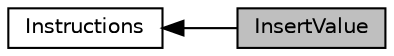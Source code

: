 digraph "InsertValue"
{
 // LATEX_PDF_SIZE
  bgcolor="transparent";
  edge [fontname="Helvetica",fontsize="10",labelfontname="Helvetica",labelfontsize="10"];
  node [fontname="Helvetica",fontsize="10",shape="box"];
  rankdir=LR;
  Node2 [label="Instructions",height=0.2,width=0.4,color="black",URL="$group__LLVMCCoreValueInstruction.html",tooltip="Functions in this group relate to the inspection and manipulation of individual instructions."];
  Node1 [label="InsertValue",height=0.2,width=0.4,color="black", fillcolor="grey75", style="filled", fontcolor="black",tooltip="Functions in this group only apply to instructions that map to llvm::ExtractValue and llvm::InsertVal..."];
  Node2->Node1 [shape=plaintext, dir="back", style="solid"];
}
